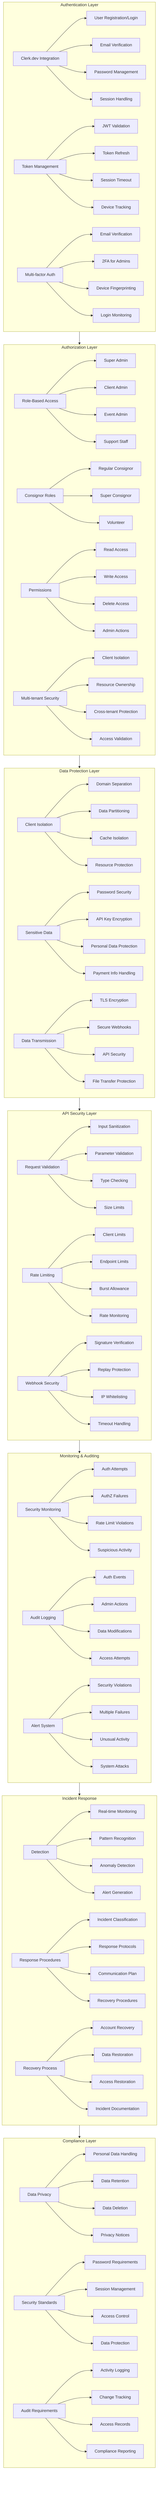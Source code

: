 flowchart TD
    subgraph Authentication[Authentication Layer]
        A1[Clerk.dev Integration] --> A2[User Registration/Login]
        A1 --> A3[Email Verification]
        A1 --> A4[Password Management]
        A1 --> A5[Session Handling]
        A6[Token Management] --> A7[JWT Validation]
        A6 --> A8[Token Refresh]
        A6 --> A9[Session Timeout]
        A6 --> A10[Device Tracking]
        A11[Multi-factor Auth] --> A12[Email Verification]
        A11 --> A13[2FA for Admins]
        A11 --> A14[Device Fingerprinting]
        A11 --> A15[Login Monitoring]
    end

    subgraph Authorization[Authorization Layer]
        B1[Role-Based Access] --> B2[Super Admin]
        B1 --> B3[Client Admin]
        B1 --> B4[Event Admin]
        B1 --> B5[Support Staff]
        B6[Consignor Roles] --> B7[Regular Consignor]
        B6 --> B8[Super Consignor]
        B6 --> B9[Volunteer]
        B10[Permissions] --> B11[Read Access]
        B10 --> B12[Write Access]
        B10 --> B13[Delete Access]
        B10 --> B14[Admin Actions]
        B15[Multi-tenant Security] --> B16[Client Isolation]
        B15 --> B17[Resource Ownership]
        B15 --> B18[Cross-tenant Protection]
        B15 --> B19[Access Validation]
    end

    subgraph DataProtection[Data Protection Layer]
        C1[Client Isolation] --> C2[Domain Separation]
        C1 --> C3[Data Partitioning]
        C1 --> C4[Cache Isolation]
        C1 --> C5[Resource Protection]
        C6[Sensitive Data] --> C7[Password Security]
        C6 --> C8[API Key Encryption]
        C6 --> C9[Personal Data Protection]
        C6 --> C10[Payment Info Handling]
        C11[Data Transmission] --> C12[TLS Encryption]
        C11 --> C13[Secure Webhooks]
        C11 --> C14[API Security]
        C11 --> C15[File Transfer Protection]
    end

    subgraph APISecurity[API Security Layer]
        D1[Request Validation] --> D2[Input Sanitization]
        D1 --> D3[Parameter Validation]
        D1 --> D4[Type Checking]
        D1 --> D5[Size Limits]
        D6[Rate Limiting] --> D7[Client Limits]
        D6 --> D8[Endpoint Limits]
        D6 --> D9[Burst Allowance]
        D6 --> D10[Rate Monitoring]
        D11[Webhook Security] --> D12[Signature Verification]
        D11 --> D13[Replay Protection]
        D11 --> D14[IP Whitelisting]
        D11 --> D15[Timeout Handling]
    end

    subgraph Monitoring[Monitoring & Auditing]
        E1[Security Monitoring] --> E2[Auth Attempts]
        E1 --> E3[AuthZ Failures]
        E1 --> E4[Rate Limit Violations]
        E1 --> E5[Suspicious Activity]
        E6[Audit Logging] --> E7[Auth Events]
        E6 --> E8[Admin Actions]
        E6 --> E9[Data Modifications]
        E6 --> E10[Access Attempts]
        E11[Alert System] --> E12[Security Violations]
        E11 --> E13[Multiple Failures]
        E11 --> E14[Unusual Activity]
        E11 --> E15[System Attacks]
    end

    subgraph IncidentResponse[Incident Response]
        F1[Detection] --> F2[Real-time Monitoring]
        F1 --> F3[Pattern Recognition]
        F1 --> F4[Anomaly Detection]
        F1 --> F5[Alert Generation]
        F6[Response Procedures] --> F7[Incident Classification]
        F6 --> F8[Response Protocols]
        F6 --> F9[Communication Plan]
        F6 --> F10[Recovery Procedures]
        F11[Recovery Process] --> F12[Account Recovery]
        F11 --> F13[Data Restoration]
        F11 --> F14[Access Restoration]
        F11 --> F15[Incident Documentation]
    end

    subgraph Compliance[Compliance Layer]
        G1[Data Privacy] --> G2[Personal Data Handling]
        G1 --> G3[Data Retention]
        G1 --> G4[Data Deletion]
        G1 --> G5[Privacy Notices]
        G6[Security Standards] --> G7[Password Requirements]
        G6 --> G8[Session Management]
        G6 --> G9[Access Control]
        G6 --> G10[Data Protection]
        G11[Audit Requirements] --> G12[Activity Logging]
        G11 --> G13[Change Tracking]
        G11 --> G14[Access Records]
        G11 --> G15[Compliance Reporting]
    end

    Authentication --> Authorization
    Authorization --> DataProtection
    DataProtection --> APISecurity
    APISecurity --> Monitoring
    Monitoring --> IncidentResponse
    IncidentResponse --> Compliance